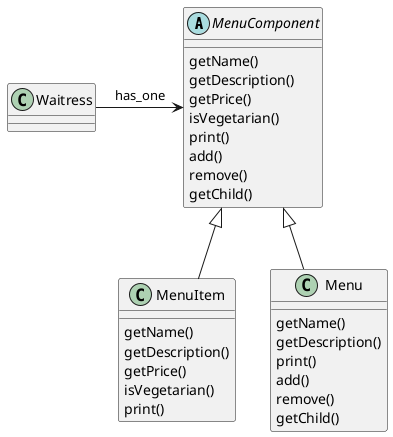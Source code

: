 @startuml

abstract class MenuComponent {
  getName()
  getDescription()
  getPrice()
  isVegetarian()
  print()
  add()
  remove()
  getChild()
}

class MenuItem extends MenuComponent {
  getName()
  getDescription()
  getPrice()
  isVegetarian()
  print()
}

class Menu extends MenuComponent {
  getName()
  getDescription()
  print()
  add()
  remove()
  getChild()
}

Waitress -right---> MenuComponent : has_one

@enduml
